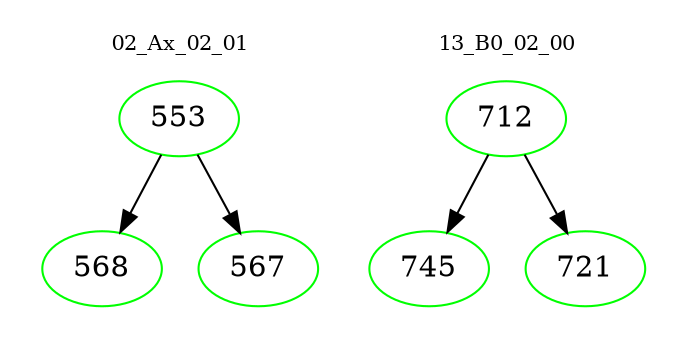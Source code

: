 digraph{
subgraph cluster_0 {
color = white
label = "02_Ax_02_01";
fontsize=10;
T0_553 [label="553", color="green"]
T0_553 -> T0_568 [color="black"]
T0_568 [label="568", color="green"]
T0_553 -> T0_567 [color="black"]
T0_567 [label="567", color="green"]
}
subgraph cluster_1 {
color = white
label = "13_B0_02_00";
fontsize=10;
T1_712 [label="712", color="green"]
T1_712 -> T1_745 [color="black"]
T1_745 [label="745", color="green"]
T1_712 -> T1_721 [color="black"]
T1_721 [label="721", color="green"]
}
}
